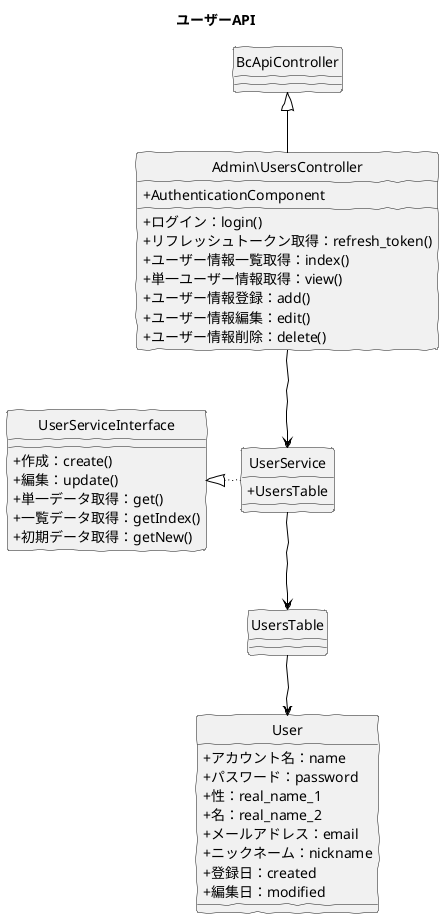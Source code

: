 @startuml
skinparam handwritten true
hide circle
skinparam classAttributeIconSize 0

title ユーザーAPI

class Admin\UsersController {
  + AuthenticationComponent
  + ログイン：login()
  + リフレッシュトークン取得：refresh_token()
  + ユーザー情報一覧取得：index()
  + 単一ユーザー情報取得：view()
  + ユーザー情報登録：add()
  + ユーザー情報編集：edit()
  + ユーザー情報削除：delete()
}

class UserService {
  + UsersTable
}

class UserServiceInterface {
  + 作成：create()
  + 編集：update()
  + 単一データ取得：get()
  + 一覧データ取得：getIndex()
  + 初期データ取得：getNew()
}

class UsersTable {
}

class User {
   + アカウント名：name
   + パスワード：password
   + 性：real_name_1
   + 名：real_name_2
   + メールアドレス：email
   + ニックネーム：nickname
   + 登録日：created
   + 編集日：modified
}

Admin\UsersController -down[#Black]-> UserService
Admin\UsersController -up[#Black]-|> BcApiController
UserService -left[dotted,#Black]-|> UserServiceInterface
UserService -down[#Black]-> UsersTable
UsersTable -down[#Black]-> User

@enduml
